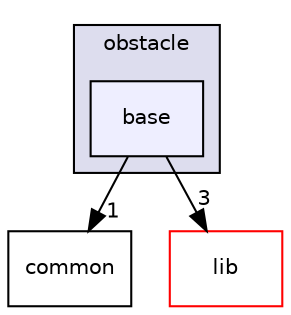 digraph "modules/perception/obstacle/base" {
  compound=true
  node [ fontsize="10", fontname="Helvetica"];
  edge [ labelfontsize="10", labelfontname="Helvetica"];
  subgraph clusterdir_6b7f64797b2ff6c457ca9639e8cd0a85 {
    graph [ bgcolor="#ddddee", pencolor="black", label="obstacle" fontname="Helvetica", fontsize="10", URL="dir_6b7f64797b2ff6c457ca9639e8cd0a85.html"]
  dir_3220e30e13cded4e45f58b87a1a3558a [shape=box, label="base", style="filled", fillcolor="#eeeeff", pencolor="black", URL="dir_3220e30e13cded4e45f58b87a1a3558a.html"];
  }
  dir_b7e54f8867fbb6821830910b8e5b05cd [shape=box label="common" URL="dir_b7e54f8867fbb6821830910b8e5b05cd.html"];
  dir_4c1a26545ee9c743bf92254028874005 [shape=box label="lib" fillcolor="white" style="filled" color="red" URL="dir_4c1a26545ee9c743bf92254028874005.html"];
  dir_3220e30e13cded4e45f58b87a1a3558a->dir_b7e54f8867fbb6821830910b8e5b05cd [headlabel="1", labeldistance=1.5 headhref="dir_000037_000144.html"];
  dir_3220e30e13cded4e45f58b87a1a3558a->dir_4c1a26545ee9c743bf92254028874005 [headlabel="3", labeldistance=1.5 headhref="dir_000037_000145.html"];
}
